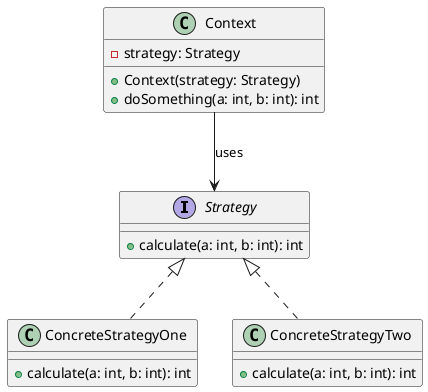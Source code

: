 @startuml
'https://plantuml.com/class-diagram
interface Strategy {
    +calculate(a: int, b: int): int
}

class ConcreteStrategyOne {
    +calculate(a: int, b: int): int
}

class ConcreteStrategyTwo {
    +calculate(a: int, b: int): int
}

class Context {
    -strategy: Strategy
    +Context(strategy: Strategy)
    +doSomething(a: int, b: int): int
}

Strategy <|.. ConcreteStrategyOne
Strategy <|.. ConcreteStrategyTwo
Context --> Strategy : uses



@enduml